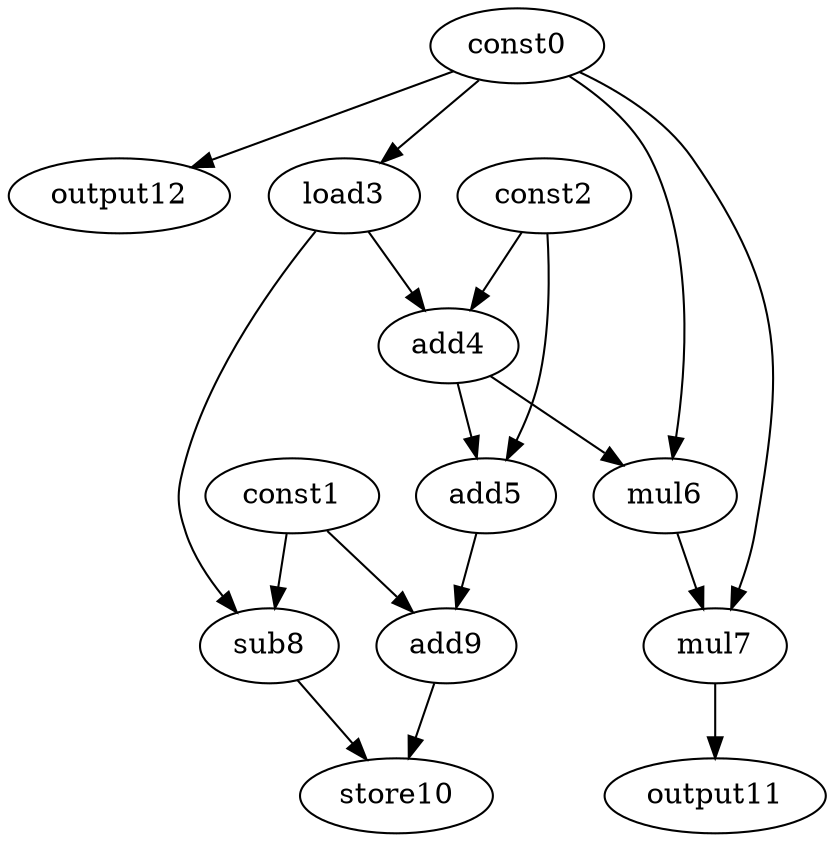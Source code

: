 digraph G { 
const0[opcode=const]; 
const1[opcode=const]; 
const2[opcode=const]; 
load3[opcode=load]; 
add4[opcode=add]; 
add5[opcode=add]; 
mul6[opcode=mul]; 
mul7[opcode=mul]; 
sub8[opcode=sub]; 
add9[opcode=add]; 
store10[opcode=store]; 
output11[opcode=output]; 
output12[opcode=output]; 
const0->load3[operand=0];
const0->output12[operand=0];
const2->add4[operand=0];
load3->add4[operand=1];
const1->sub8[operand=0];
load3->sub8[operand=1];
const2->add5[operand=0];
add4->add5[operand=1];
const0->mul6[operand=0];
add4->mul6[operand=1];
const0->mul7[operand=0];
mul6->mul7[operand=1];
const1->add9[operand=0];
add5->add9[operand=1];
sub8->store10[operand=0];
add9->store10[operand=1];
mul7->output11[operand=0];
}
